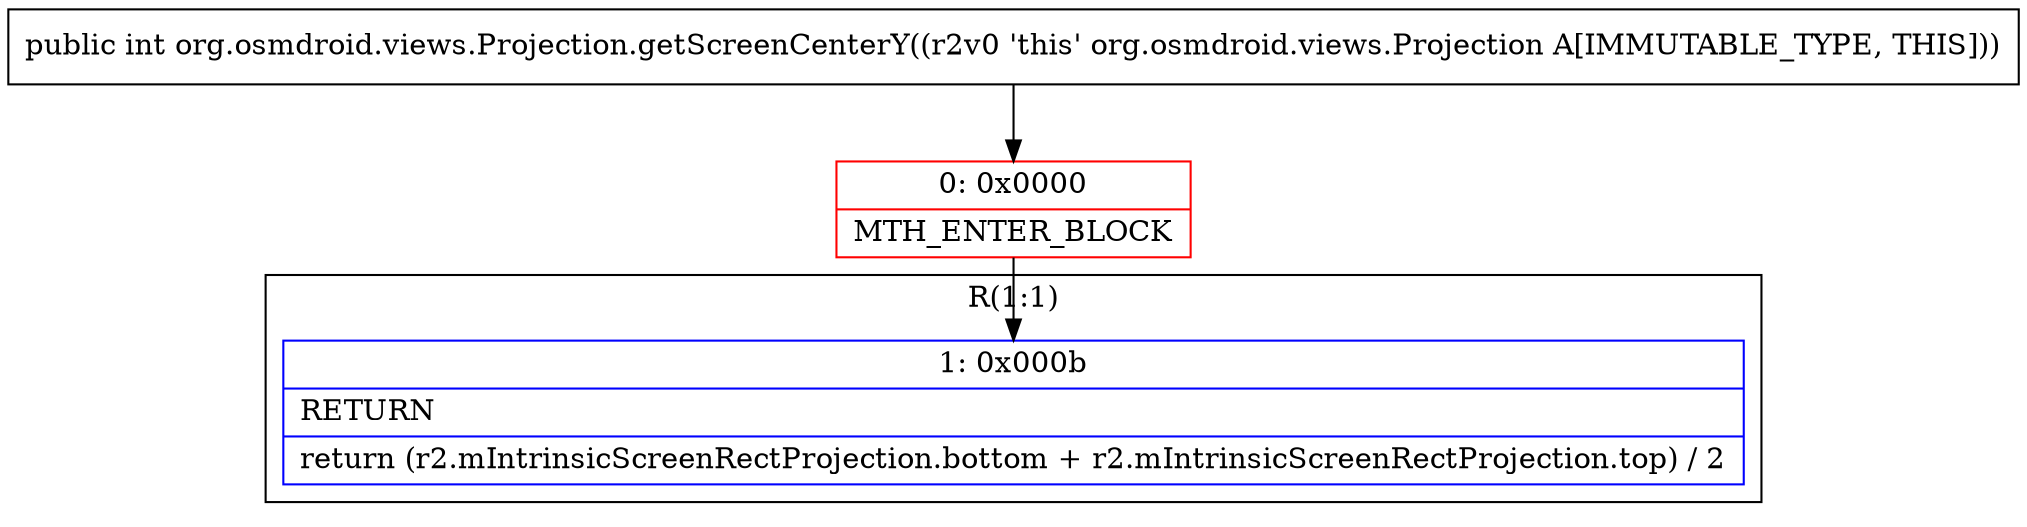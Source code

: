 digraph "CFG fororg.osmdroid.views.Projection.getScreenCenterY()I" {
subgraph cluster_Region_1747858371 {
label = "R(1:1)";
node [shape=record,color=blue];
Node_1 [shape=record,label="{1\:\ 0x000b|RETURN\l|return (r2.mIntrinsicScreenRectProjection.bottom + r2.mIntrinsicScreenRectProjection.top) \/ 2\l}"];
}
Node_0 [shape=record,color=red,label="{0\:\ 0x0000|MTH_ENTER_BLOCK\l}"];
MethodNode[shape=record,label="{public int org.osmdroid.views.Projection.getScreenCenterY((r2v0 'this' org.osmdroid.views.Projection A[IMMUTABLE_TYPE, THIS])) }"];
MethodNode -> Node_0;
Node_0 -> Node_1;
}

